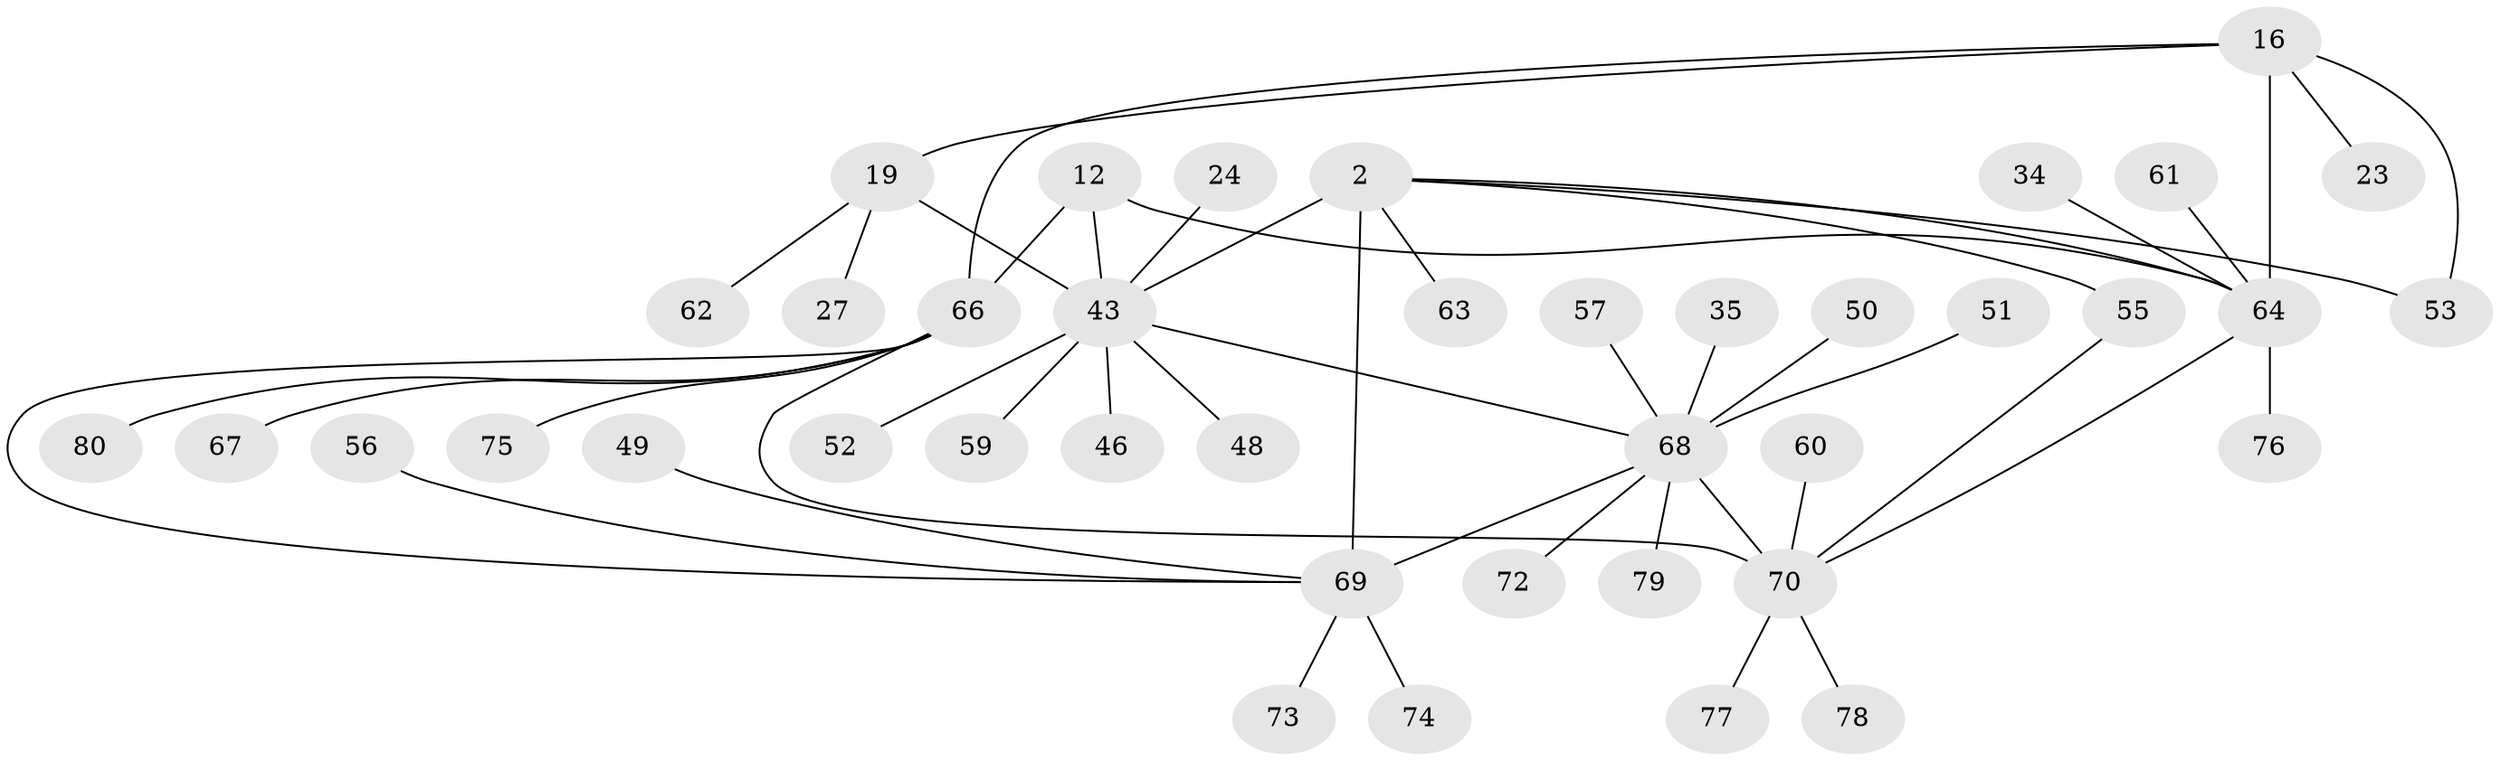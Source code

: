 // original degree distribution, {5: 0.0375, 6: 0.05, 8: 0.05, 9: 0.05, 4: 0.0375, 7: 0.0125, 10: 0.0125, 1: 0.6125, 3: 0.0375, 2: 0.1}
// Generated by graph-tools (version 1.1) at 2025/54/03/09/25 04:54:11]
// undirected, 40 vertices, 48 edges
graph export_dot {
graph [start="1"]
  node [color=gray90,style=filled];
  2 [super="+1"];
  12 [super="+9"];
  16 [super="+15"];
  19 [super="+18"];
  23;
  24;
  27;
  34;
  35;
  43 [super="+20"];
  46;
  48;
  49;
  50;
  51;
  52;
  53;
  55 [super="+42"];
  56;
  57;
  59;
  60;
  61;
  62;
  63 [super="+45"];
  64 [super="+40+41+14+28+29"];
  66 [super="+65"];
  67;
  68 [super="+8+25+26+31"];
  69 [super="+4+22+39+44+47"];
  70 [super="+37"];
  72;
  73;
  74;
  75 [super="+36+38"];
  76;
  77;
  78;
  79;
  80 [super="+30+33+71"];
  2 -- 53;
  2 -- 55;
  2 -- 63;
  2 -- 43;
  2 -- 69 [weight=4];
  2 -- 64;
  12 -- 43 [weight=2];
  12 -- 64;
  12 -- 66 [weight=4];
  16 -- 23;
  16 -- 19;
  16 -- 53;
  16 -- 64 [weight=4];
  16 -- 66;
  19 -- 62;
  19 -- 27;
  19 -- 43 [weight=4];
  24 -- 43;
  34 -- 64;
  35 -- 68;
  43 -- 68 [weight=2];
  43 -- 46;
  43 -- 48;
  43 -- 52;
  43 -- 59;
  49 -- 69;
  50 -- 68;
  51 -- 68;
  55 -- 70;
  56 -- 69;
  57 -- 68;
  60 -- 70;
  61 -- 64;
  64 -- 76;
  64 -- 70;
  66 -- 67;
  66 -- 69;
  66 -- 70;
  66 -- 75;
  66 -- 80;
  68 -- 72;
  68 -- 79;
  68 -- 69;
  68 -- 70 [weight=4];
  69 -- 73;
  69 -- 74;
  70 -- 77;
  70 -- 78;
}

